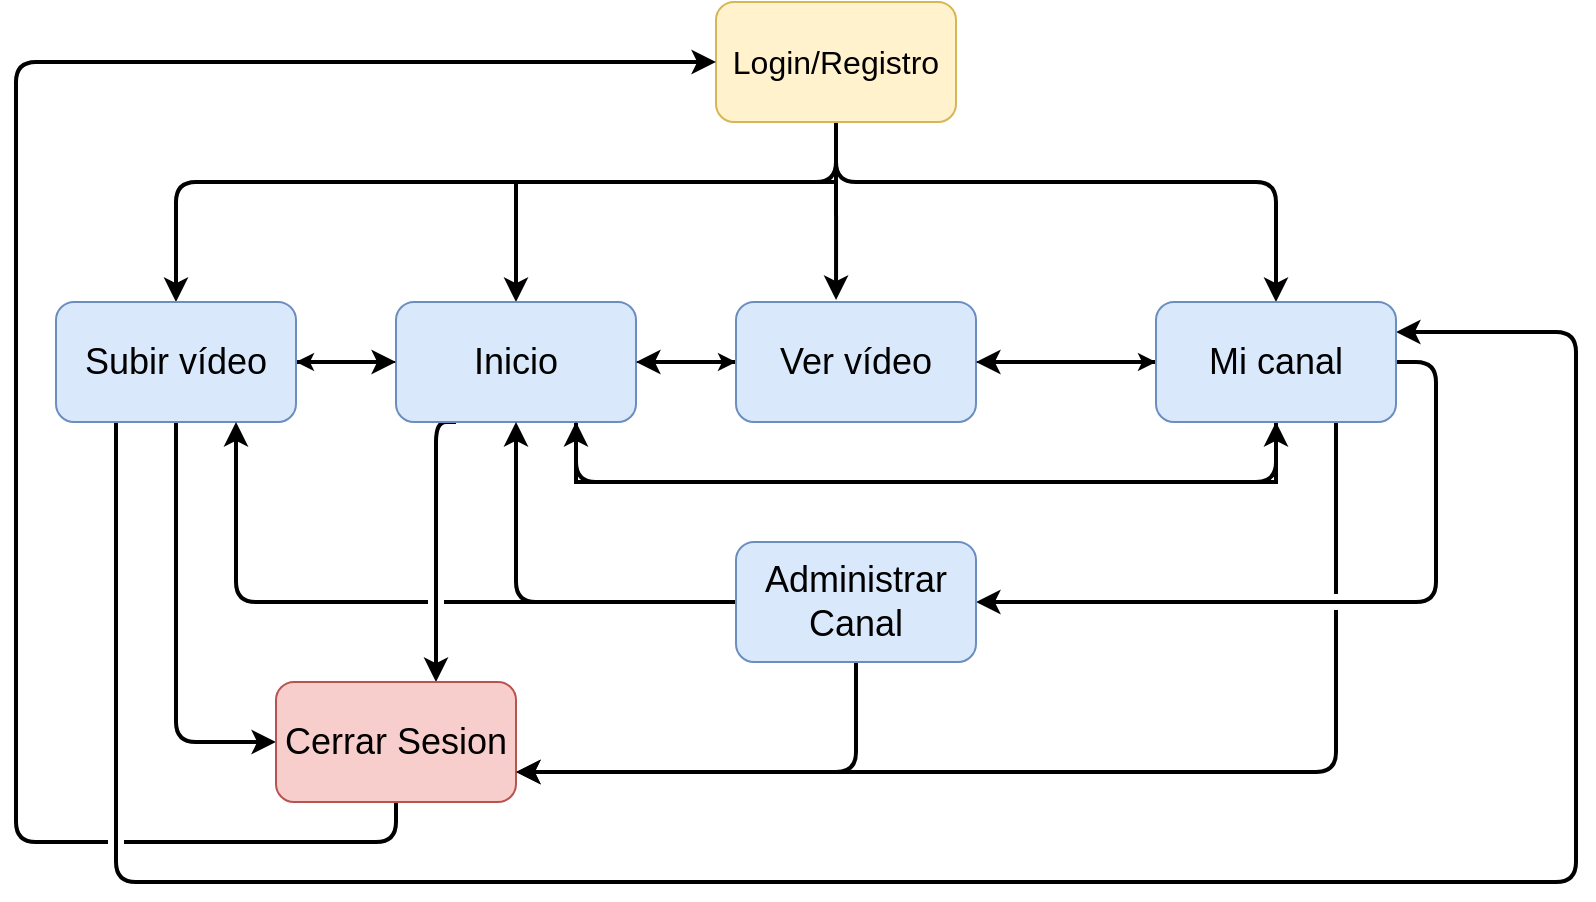 <mxfile version="10.6.5" type="device"><diagram id="XoLy06ORWCJfTtxJSnjm" name="Page-1"><mxGraphModel dx="2008" dy="877" grid="1" gridSize="10" guides="1" tooltips="1" connect="1" arrows="1" fold="1" page="1" pageScale="1" pageWidth="850" pageHeight="1100" math="0" shadow="0"><root><mxCell id="0"/><mxCell id="1" parent="0"/><mxCell id="K3XA9VGBb7gn4y-OQ76o-52" style="edgeStyle=orthogonalEdgeStyle;rounded=0;comic=0;orthogonalLoop=1;jettySize=auto;html=1;exitX=0.5;exitY=1;exitDx=0;exitDy=0;fontSize=16;strokeWidth=2;jumpStyle=gap;" edge="1" parent="1" source="K3XA9VGBb7gn4y-OQ76o-1" target="K3XA9VGBb7gn4y-OQ76o-2"><mxGeometry relative="1" as="geometry"><Array as="points"><mxPoint x="410" y="340"/><mxPoint x="250" y="340"/></Array></mxGeometry></mxCell><mxCell id="K3XA9VGBb7gn4y-OQ76o-78" style="edgeStyle=orthogonalEdgeStyle;rounded=1;comic=0;orthogonalLoop=1;jettySize=auto;html=1;exitX=0.5;exitY=1;exitDx=0;exitDy=0;entryX=0.5;entryY=0;entryDx=0;entryDy=0;fontSize=16;strokeWidth=2;jumpStyle=gap;" edge="1" parent="1" source="K3XA9VGBb7gn4y-OQ76o-1" target="K3XA9VGBb7gn4y-OQ76o-14"><mxGeometry relative="1" as="geometry"><Array as="points"><mxPoint x="410" y="340"/><mxPoint x="630" y="340"/></Array></mxGeometry></mxCell><mxCell id="K3XA9VGBb7gn4y-OQ76o-80" style="edgeStyle=orthogonalEdgeStyle;rounded=1;comic=0;orthogonalLoop=1;jettySize=auto;html=1;exitX=0.5;exitY=1;exitDx=0;exitDy=0;entryX=0.417;entryY=-0.017;entryDx=0;entryDy=0;entryPerimeter=0;fontSize=16;strokeWidth=2;jumpStyle=gap;" edge="1" parent="1" source="K3XA9VGBb7gn4y-OQ76o-1" target="K3XA9VGBb7gn4y-OQ76o-7"><mxGeometry relative="1" as="geometry"/></mxCell><mxCell id="K3XA9VGBb7gn4y-OQ76o-81" style="edgeStyle=orthogonalEdgeStyle;rounded=1;comic=0;orthogonalLoop=1;jettySize=auto;html=1;exitX=0.5;exitY=1;exitDx=0;exitDy=0;entryX=0.5;entryY=0;entryDx=0;entryDy=0;fontSize=16;strokeWidth=2;jumpStyle=gap;" edge="1" parent="1" source="K3XA9VGBb7gn4y-OQ76o-1" target="K3XA9VGBb7gn4y-OQ76o-10"><mxGeometry relative="1" as="geometry"><Array as="points"><mxPoint x="410" y="340"/><mxPoint x="80" y="340"/></Array></mxGeometry></mxCell><mxCell id="K3XA9VGBb7gn4y-OQ76o-1" value="Login/Registro" style="rounded=1;whiteSpace=wrap;html=1;fontSize=16;fillColor=#fff2cc;strokeColor=#d6b656;" vertex="1" parent="1"><mxGeometry x="350" y="250" width="120" height="60" as="geometry"/></mxCell><mxCell id="K3XA9VGBb7gn4y-OQ76o-59" style="edgeStyle=orthogonalEdgeStyle;rounded=0;comic=0;orthogonalLoop=1;jettySize=auto;html=1;exitX=0;exitY=0.5;exitDx=0;exitDy=0;fontSize=16;" edge="1" parent="1" source="K3XA9VGBb7gn4y-OQ76o-2" target="K3XA9VGBb7gn4y-OQ76o-10"><mxGeometry relative="1" as="geometry"/></mxCell><mxCell id="K3XA9VGBb7gn4y-OQ76o-60" style="edgeStyle=orthogonalEdgeStyle;rounded=0;comic=0;orthogonalLoop=1;jettySize=auto;html=1;exitX=1;exitY=0.5;exitDx=0;exitDy=0;entryX=0;entryY=0.5;entryDx=0;entryDy=0;fontSize=16;" edge="1" parent="1" source="K3XA9VGBb7gn4y-OQ76o-2" target="K3XA9VGBb7gn4y-OQ76o-7"><mxGeometry relative="1" as="geometry"/></mxCell><mxCell id="K3XA9VGBb7gn4y-OQ76o-70" style="edgeStyle=orthogonalEdgeStyle;rounded=0;comic=0;orthogonalLoop=1;jettySize=auto;html=1;exitX=0.75;exitY=1;exitDx=0;exitDy=0;entryX=0.5;entryY=1;entryDx=0;entryDy=0;fontSize=16;strokeWidth=2;jumpStyle=gap;" edge="1" parent="1" source="K3XA9VGBb7gn4y-OQ76o-2" target="K3XA9VGBb7gn4y-OQ76o-14"><mxGeometry relative="1" as="geometry"><Array as="points"><mxPoint x="280" y="490"/><mxPoint x="630" y="490"/></Array></mxGeometry></mxCell><mxCell id="K3XA9VGBb7gn4y-OQ76o-76" style="edgeStyle=orthogonalEdgeStyle;rounded=1;comic=0;orthogonalLoop=1;jettySize=auto;html=1;exitX=0.25;exitY=1;exitDx=0;exitDy=0;fontSize=16;strokeWidth=2;" edge="1" parent="1" source="K3XA9VGBb7gn4y-OQ76o-2" target="K3XA9VGBb7gn4y-OQ76o-20"><mxGeometry relative="1" as="geometry"><Array as="points"><mxPoint x="210" y="460"/></Array></mxGeometry></mxCell><mxCell id="K3XA9VGBb7gn4y-OQ76o-2" value="Inicio" style="rounded=1;whiteSpace=wrap;html=1;fontSize=18;fillColor=#dae8fc;strokeColor=#6c8ebf;" vertex="1" parent="1"><mxGeometry x="190" y="400" width="120" height="60" as="geometry"/></mxCell><mxCell id="K3XA9VGBb7gn4y-OQ76o-61" style="edgeStyle=orthogonalEdgeStyle;rounded=1;comic=0;orthogonalLoop=1;jettySize=auto;html=1;exitX=0;exitY=0.5;exitDx=0;exitDy=0;fontSize=16;strokeWidth=2;" edge="1" parent="1" source="K3XA9VGBb7gn4y-OQ76o-7"><mxGeometry relative="1" as="geometry"><mxPoint x="310" y="430" as="targetPoint"/></mxGeometry></mxCell><mxCell id="K3XA9VGBb7gn4y-OQ76o-62" style="edgeStyle=orthogonalEdgeStyle;rounded=0;comic=0;orthogonalLoop=1;jettySize=auto;html=1;exitX=1;exitY=0.5;exitDx=0;exitDy=0;entryX=0;entryY=0.5;entryDx=0;entryDy=0;fontSize=16;" edge="1" parent="1" source="K3XA9VGBb7gn4y-OQ76o-7" target="K3XA9VGBb7gn4y-OQ76o-14"><mxGeometry relative="1" as="geometry"/></mxCell><mxCell id="K3XA9VGBb7gn4y-OQ76o-7" value="Ver vídeo" style="rounded=1;whiteSpace=wrap;html=1;fontSize=18;fillColor=#dae8fc;strokeColor=#6c8ebf;" vertex="1" parent="1"><mxGeometry x="360" y="400" width="120" height="60" as="geometry"/></mxCell><mxCell id="K3XA9VGBb7gn4y-OQ76o-58" style="edgeStyle=orthogonalEdgeStyle;rounded=1;comic=0;orthogonalLoop=1;jettySize=auto;html=1;exitX=1;exitY=0.5;exitDx=0;exitDy=0;entryX=0;entryY=0.5;entryDx=0;entryDy=0;fontSize=16;strokeWidth=2;jumpStyle=gap;" edge="1" parent="1" source="K3XA9VGBb7gn4y-OQ76o-10" target="K3XA9VGBb7gn4y-OQ76o-2"><mxGeometry relative="1" as="geometry"/></mxCell><mxCell id="K3XA9VGBb7gn4y-OQ76o-66" style="edgeStyle=orthogonalEdgeStyle;rounded=1;comic=0;orthogonalLoop=1;jettySize=auto;html=1;exitX=0.5;exitY=1;exitDx=0;exitDy=0;entryX=0;entryY=0.5;entryDx=0;entryDy=0;fontSize=16;strokeWidth=2;jumpStyle=gap;" edge="1" parent="1" source="K3XA9VGBb7gn4y-OQ76o-10" target="K3XA9VGBb7gn4y-OQ76o-20"><mxGeometry relative="1" as="geometry"/></mxCell><mxCell id="K3XA9VGBb7gn4y-OQ76o-79" style="edgeStyle=orthogonalEdgeStyle;rounded=1;comic=0;orthogonalLoop=1;jettySize=auto;html=1;exitX=0.25;exitY=1;exitDx=0;exitDy=0;entryX=1;entryY=0.25;entryDx=0;entryDy=0;fontSize=16;strokeWidth=2;jumpStyle=gap;" edge="1" parent="1" source="K3XA9VGBb7gn4y-OQ76o-10" target="K3XA9VGBb7gn4y-OQ76o-14"><mxGeometry relative="1" as="geometry"><Array as="points"><mxPoint x="50" y="690"/><mxPoint x="780" y="690"/><mxPoint x="780" y="415"/></Array></mxGeometry></mxCell><mxCell id="K3XA9VGBb7gn4y-OQ76o-10" value="Subir vídeo" style="rounded=1;whiteSpace=wrap;html=1;fontSize=18;fillColor=#dae8fc;strokeColor=#6c8ebf;" vertex="1" parent="1"><mxGeometry x="20" y="400" width="120" height="60" as="geometry"/></mxCell><mxCell id="K3XA9VGBb7gn4y-OQ76o-63" style="edgeStyle=orthogonalEdgeStyle;rounded=1;comic=0;orthogonalLoop=1;jettySize=auto;html=1;exitX=0;exitY=0.5;exitDx=0;exitDy=0;fontSize=16;strokeWidth=2;" edge="1" parent="1" source="K3XA9VGBb7gn4y-OQ76o-14" target="K3XA9VGBb7gn4y-OQ76o-7"><mxGeometry relative="1" as="geometry"/></mxCell><mxCell id="K3XA9VGBb7gn4y-OQ76o-69" style="edgeStyle=orthogonalEdgeStyle;rounded=1;comic=0;orthogonalLoop=1;jettySize=auto;html=1;exitX=0.5;exitY=1;exitDx=0;exitDy=0;entryX=0.75;entryY=1;entryDx=0;entryDy=0;fontSize=16;strokeWidth=2;jumpStyle=gap;" edge="1" parent="1" source="K3XA9VGBb7gn4y-OQ76o-14" target="K3XA9VGBb7gn4y-OQ76o-2"><mxGeometry relative="1" as="geometry"><Array as="points"><mxPoint x="630" y="490"/><mxPoint x="280" y="490"/></Array></mxGeometry></mxCell><mxCell id="K3XA9VGBb7gn4y-OQ76o-75" style="edgeStyle=orthogonalEdgeStyle;rounded=1;comic=0;orthogonalLoop=1;jettySize=auto;html=1;exitX=1;exitY=0.5;exitDx=0;exitDy=0;entryX=1;entryY=0.5;entryDx=0;entryDy=0;fontSize=16;strokeWidth=2;jumpStyle=gap;" edge="1" parent="1" source="K3XA9VGBb7gn4y-OQ76o-14" target="K3XA9VGBb7gn4y-OQ76o-26"><mxGeometry relative="1" as="geometry"/></mxCell><mxCell id="K3XA9VGBb7gn4y-OQ76o-84" style="edgeStyle=orthogonalEdgeStyle;rounded=1;comic=0;orthogonalLoop=1;jettySize=auto;html=1;exitX=0.75;exitY=1;exitDx=0;exitDy=0;entryX=1;entryY=0.75;entryDx=0;entryDy=0;fontSize=16;strokeWidth=2;jumpStyle=gap;" edge="1" parent="1" source="K3XA9VGBb7gn4y-OQ76o-14" target="K3XA9VGBb7gn4y-OQ76o-20"><mxGeometry relative="1" as="geometry"/></mxCell><mxCell id="K3XA9VGBb7gn4y-OQ76o-14" value="Mi canal" style="rounded=1;whiteSpace=wrap;html=1;fontSize=18;fillColor=#dae8fc;strokeColor=#6c8ebf;" vertex="1" parent="1"><mxGeometry x="570" y="400" width="120" height="60" as="geometry"/></mxCell><mxCell id="K3XA9VGBb7gn4y-OQ76o-89" style="edgeStyle=orthogonalEdgeStyle;rounded=1;comic=0;orthogonalLoop=1;jettySize=auto;html=1;exitX=0.5;exitY=1;exitDx=0;exitDy=0;fontSize=16;strokeWidth=2;jumpStyle=gap;entryX=0;entryY=0.5;entryDx=0;entryDy=0;" edge="1" parent="1" source="K3XA9VGBb7gn4y-OQ76o-20" target="K3XA9VGBb7gn4y-OQ76o-1"><mxGeometry relative="1" as="geometry"><mxPoint x="330" y="280" as="targetPoint"/><Array as="points"><mxPoint x="190" y="670"/><mxPoint y="670"/><mxPoint y="280"/></Array></mxGeometry></mxCell><mxCell id="K3XA9VGBb7gn4y-OQ76o-20" value="Cerrar Sesion&lt;br&gt;" style="rounded=1;whiteSpace=wrap;html=1;fontSize=18;fillColor=#f8cecc;strokeColor=#b85450;" vertex="1" parent="1"><mxGeometry x="130" y="590" width="120" height="60" as="geometry"/></mxCell><mxCell id="K3XA9VGBb7gn4y-OQ76o-77" style="edgeStyle=orthogonalEdgeStyle;rounded=1;comic=0;orthogonalLoop=1;jettySize=auto;html=1;exitX=0;exitY=0.5;exitDx=0;exitDy=0;entryX=0.5;entryY=1;entryDx=0;entryDy=0;fontSize=16;strokeWidth=2;jumpStyle=gap;" edge="1" parent="1" source="K3XA9VGBb7gn4y-OQ76o-26" target="K3XA9VGBb7gn4y-OQ76o-2"><mxGeometry relative="1" as="geometry"><Array as="points"><mxPoint x="330" y="550"/><mxPoint x="250" y="550"/></Array></mxGeometry></mxCell><mxCell id="K3XA9VGBb7gn4y-OQ76o-86" style="edgeStyle=orthogonalEdgeStyle;rounded=1;comic=0;orthogonalLoop=1;jettySize=auto;html=1;exitX=0;exitY=0.5;exitDx=0;exitDy=0;entryX=0.75;entryY=1;entryDx=0;entryDy=0;fontSize=16;strokeWidth=2;jumpStyle=gap;" edge="1" parent="1" source="K3XA9VGBb7gn4y-OQ76o-26" target="K3XA9VGBb7gn4y-OQ76o-10"><mxGeometry relative="1" as="geometry"><Array as="points"><mxPoint x="110" y="550"/></Array></mxGeometry></mxCell><mxCell id="K3XA9VGBb7gn4y-OQ76o-88" style="edgeStyle=orthogonalEdgeStyle;rounded=1;comic=0;orthogonalLoop=1;jettySize=auto;html=1;exitX=0.5;exitY=1;exitDx=0;exitDy=0;entryX=1;entryY=0.75;entryDx=0;entryDy=0;fontSize=16;strokeWidth=2;jumpStyle=gap;" edge="1" parent="1" source="K3XA9VGBb7gn4y-OQ76o-26" target="K3XA9VGBb7gn4y-OQ76o-20"><mxGeometry relative="1" as="geometry"/></mxCell><mxCell id="K3XA9VGBb7gn4y-OQ76o-26" value="Administrar Canal" style="rounded=1;whiteSpace=wrap;html=1;fontSize=18;fillColor=#dae8fc;strokeColor=#6c8ebf;" vertex="1" parent="1"><mxGeometry x="360" y="520" width="120" height="60" as="geometry"/></mxCell></root></mxGraphModel></diagram></mxfile>
